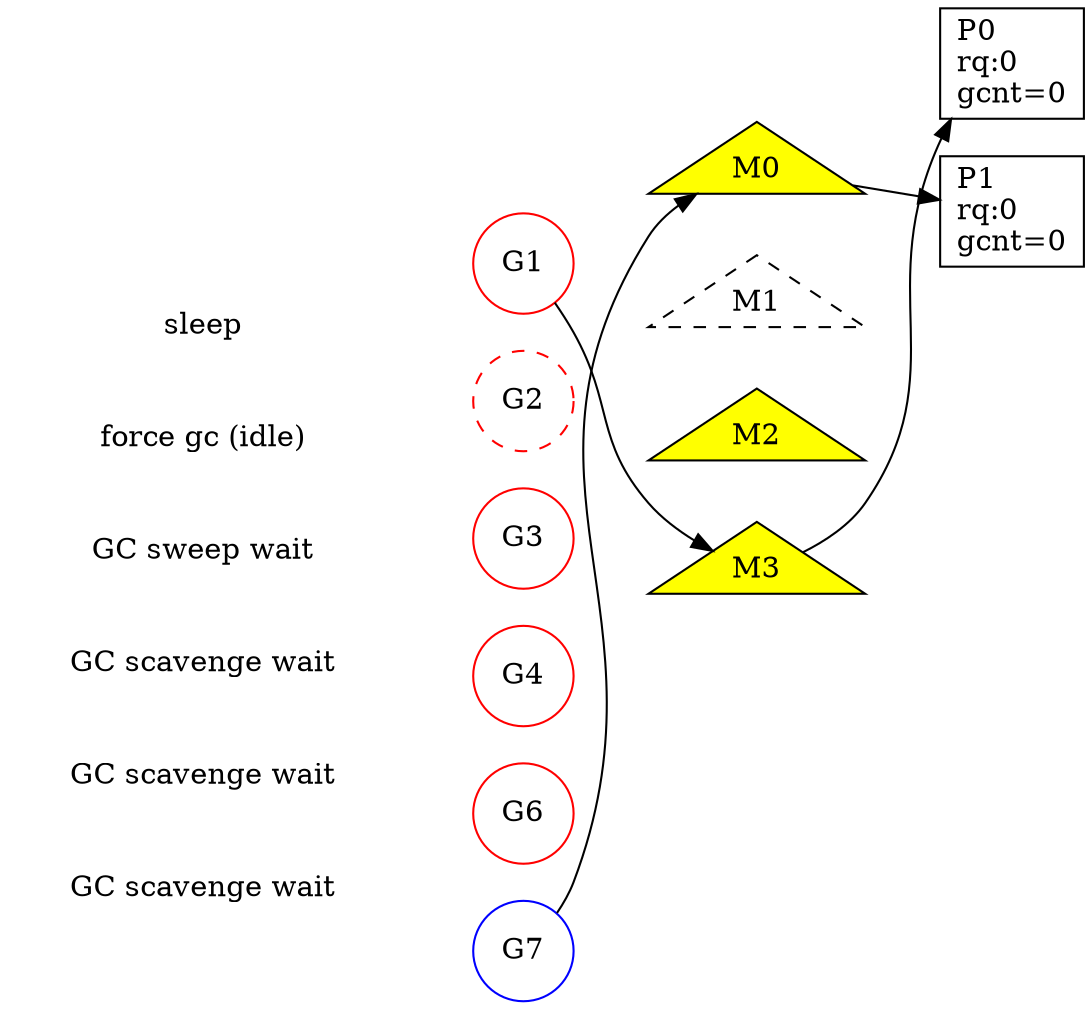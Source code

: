 /*SCHED 921ms: gomaxprocs=2 idleprocs=2 threads=4 spinningthreads=0 idlethreads=2 runqueue=0 gcwaiting=0 nmidlelocked=0 stopwait=0 sysmonwait=0
  P0: status=1 schedtick=2 syscalltick=1 m=0 runqsize=0 gfreecnt=0
  P1: status=0 schedtick=3 syscalltick=0 m=-1 runqsize=0 gfreecnt=0
  M3: p=-1 curg=-1 mallocing=0 throwing=0 preemptoff= locks=0 dying=0 spinning=false blocked=true lockedg=-1
  M2: p=-1 curg=-1 mallocing=0 throwing=0 preemptoff= locks=0 dying=0 spinning=false blocked=true lockedg=-1
  M1: p=-1 curg=-1 mallocing=0 throwing=0 preemptoff= locks=1 dying=0 spinning=false blocked=false lockedg=-1
  M0: p=-1 curg=7 mallocing=0 throwing=0 preemptoff= locks=0 dying=0 spinning=false blocked=true lockedg=-1
  G1: status=4(sleep) m=-1 lockedm=-1
  G2: status=4(force gc (idle)) m=-1 lockedm=1
  G3: status=4(GC sweep wait) m=-1 lockedm=-1
  G4: status=4(GC scavenge wait) m=-1 lockedm=-1
  G7: status=3() m=0 lockedm=-1
  G6: status=4(chan send) m=-1 lockedm=-1*/

digraph g{
   rankdir=LR;


  S0 [label = "test", style=invis]
  P0 [label = "P0\lrq:0\lgcnt=0", group=p, shape=box]
  P1 [label = "P1\lrq:0\lgcnt=0", group=p, shape=box]

  G1 [label = "G1" , shape= circle , group=g, color=red]
  GL1 [label = "sleep" , group=gl, color=white]

  G2 [label = "G2" , shape=circle , group=g, color=red style=dashed]
  GL2 [label = "force gc (idle)" , group=gl, color=white]

  G3 [label = "G3" , shape= circle , group=g, color=red]
  GL3 [label = "GC sweep wait" , group=gl, color=white]

  G4 [label = "G4" , shape=circle , group=g, color=red]
  GL4 [label = "GC scavenge wait" , group=gl, color=white]

  G6 [label = "G6" , shape=circle , group=g, color=red]
  GL6 [label = "GC scavenge wait" , group=gl, color=white]

  G7 [label = "G7" , shape=circle , group=g, color=blue]
  GL7 [label = "GC scavenge wait" , group=gl, color=white]

  M0 [label = "M0" , shape= triangle, group=m, style=filled, fillcolor=yellow ]
  M1 [label = "M1" , shape=triangle, group=m, style="dashed,filled", fillcolor=white]
  M2 [label = "M2" , shape= triangle, group=m, style=filled, fillcolor=yellow]
  M3 [label = "M3" , shape= triangle, group=m, style=filled, fillcolor=yellow]


    {rank=same; P0; P1;}
    {rank=same; G1; G2; G3; G4; G6; G7;}
    {rank=same; GL1; GL2; GL3; GL4; GL6; GL7;}
    {rank=same; M0; M1; M2; M3}
    //{rank=same; G1; GL1; M0; P0}

  P0 -> P1 [style=invis]
  G1 -> G2 [style=invis]
  G2 -> G3 [style=invis]
  G3 -> G4 [style=invis]
  G4 -> G6 [style=invis]
  G6 -> G7 [style=invis]
  GL1 -> GL2 [style=invis]
  GL2 -> GL3 [style=invis]
  GL3 -> GL4 [style=invis]
  GL4 -> GL6 [style=invis]
  GL6 -> GL7 [style=invis]
  GL1 -> G1 [style=invis]
  GL2 -> G2 [style=invis]
  GL3 -> G3 [style=invis]
  GL4 -> G4 [style=invis]
  GL6 -> G6 [style=invis]
  GL7 -> G7 [style=invis]
  M0 -> M1 [style=invis]
  M1 -> M2 [style=invis]
  M2 -> M3 [style=invis]
  S0 -> P0 [style=invis]
  S0 -> M0 [style=invis]
  S0 -> G1 [style=invis]
  G7 -> M0
  G1 -> M3
  M3 -> P0
  M0 -> P1



  /*

  invisible edges for all Gs
  invisible edges for all Ms
  invisible edges for all Ps
  visible edges from G to M
  visible edges from M to P

  Color legend for Gs:
  Gidle,            // 0 = yellow
Grunnable,        // 1 runnable and on a run queue = light green
Grunning,         // 2 running = green
Gsyscall,         // 3 performing a syscall = blue
Gwaiting,         // 4 waiting for the runtime = red
Gmoribund_unused, // 5 currently unused, but hardcoded in gdb scripts = orange
Gdead,            // 6 goroutine is dead = black
Genqueue,         // 7 only the Gscanenqueue is used  = pink
Gcopystack,       // 8 in this state when newstack is moving the stack = brown

locked = dashed


Legend for Ms:
blocked true:  filled yellow
blocked false:

spinning true: style: rounded

locks : style dashed


*/
}
